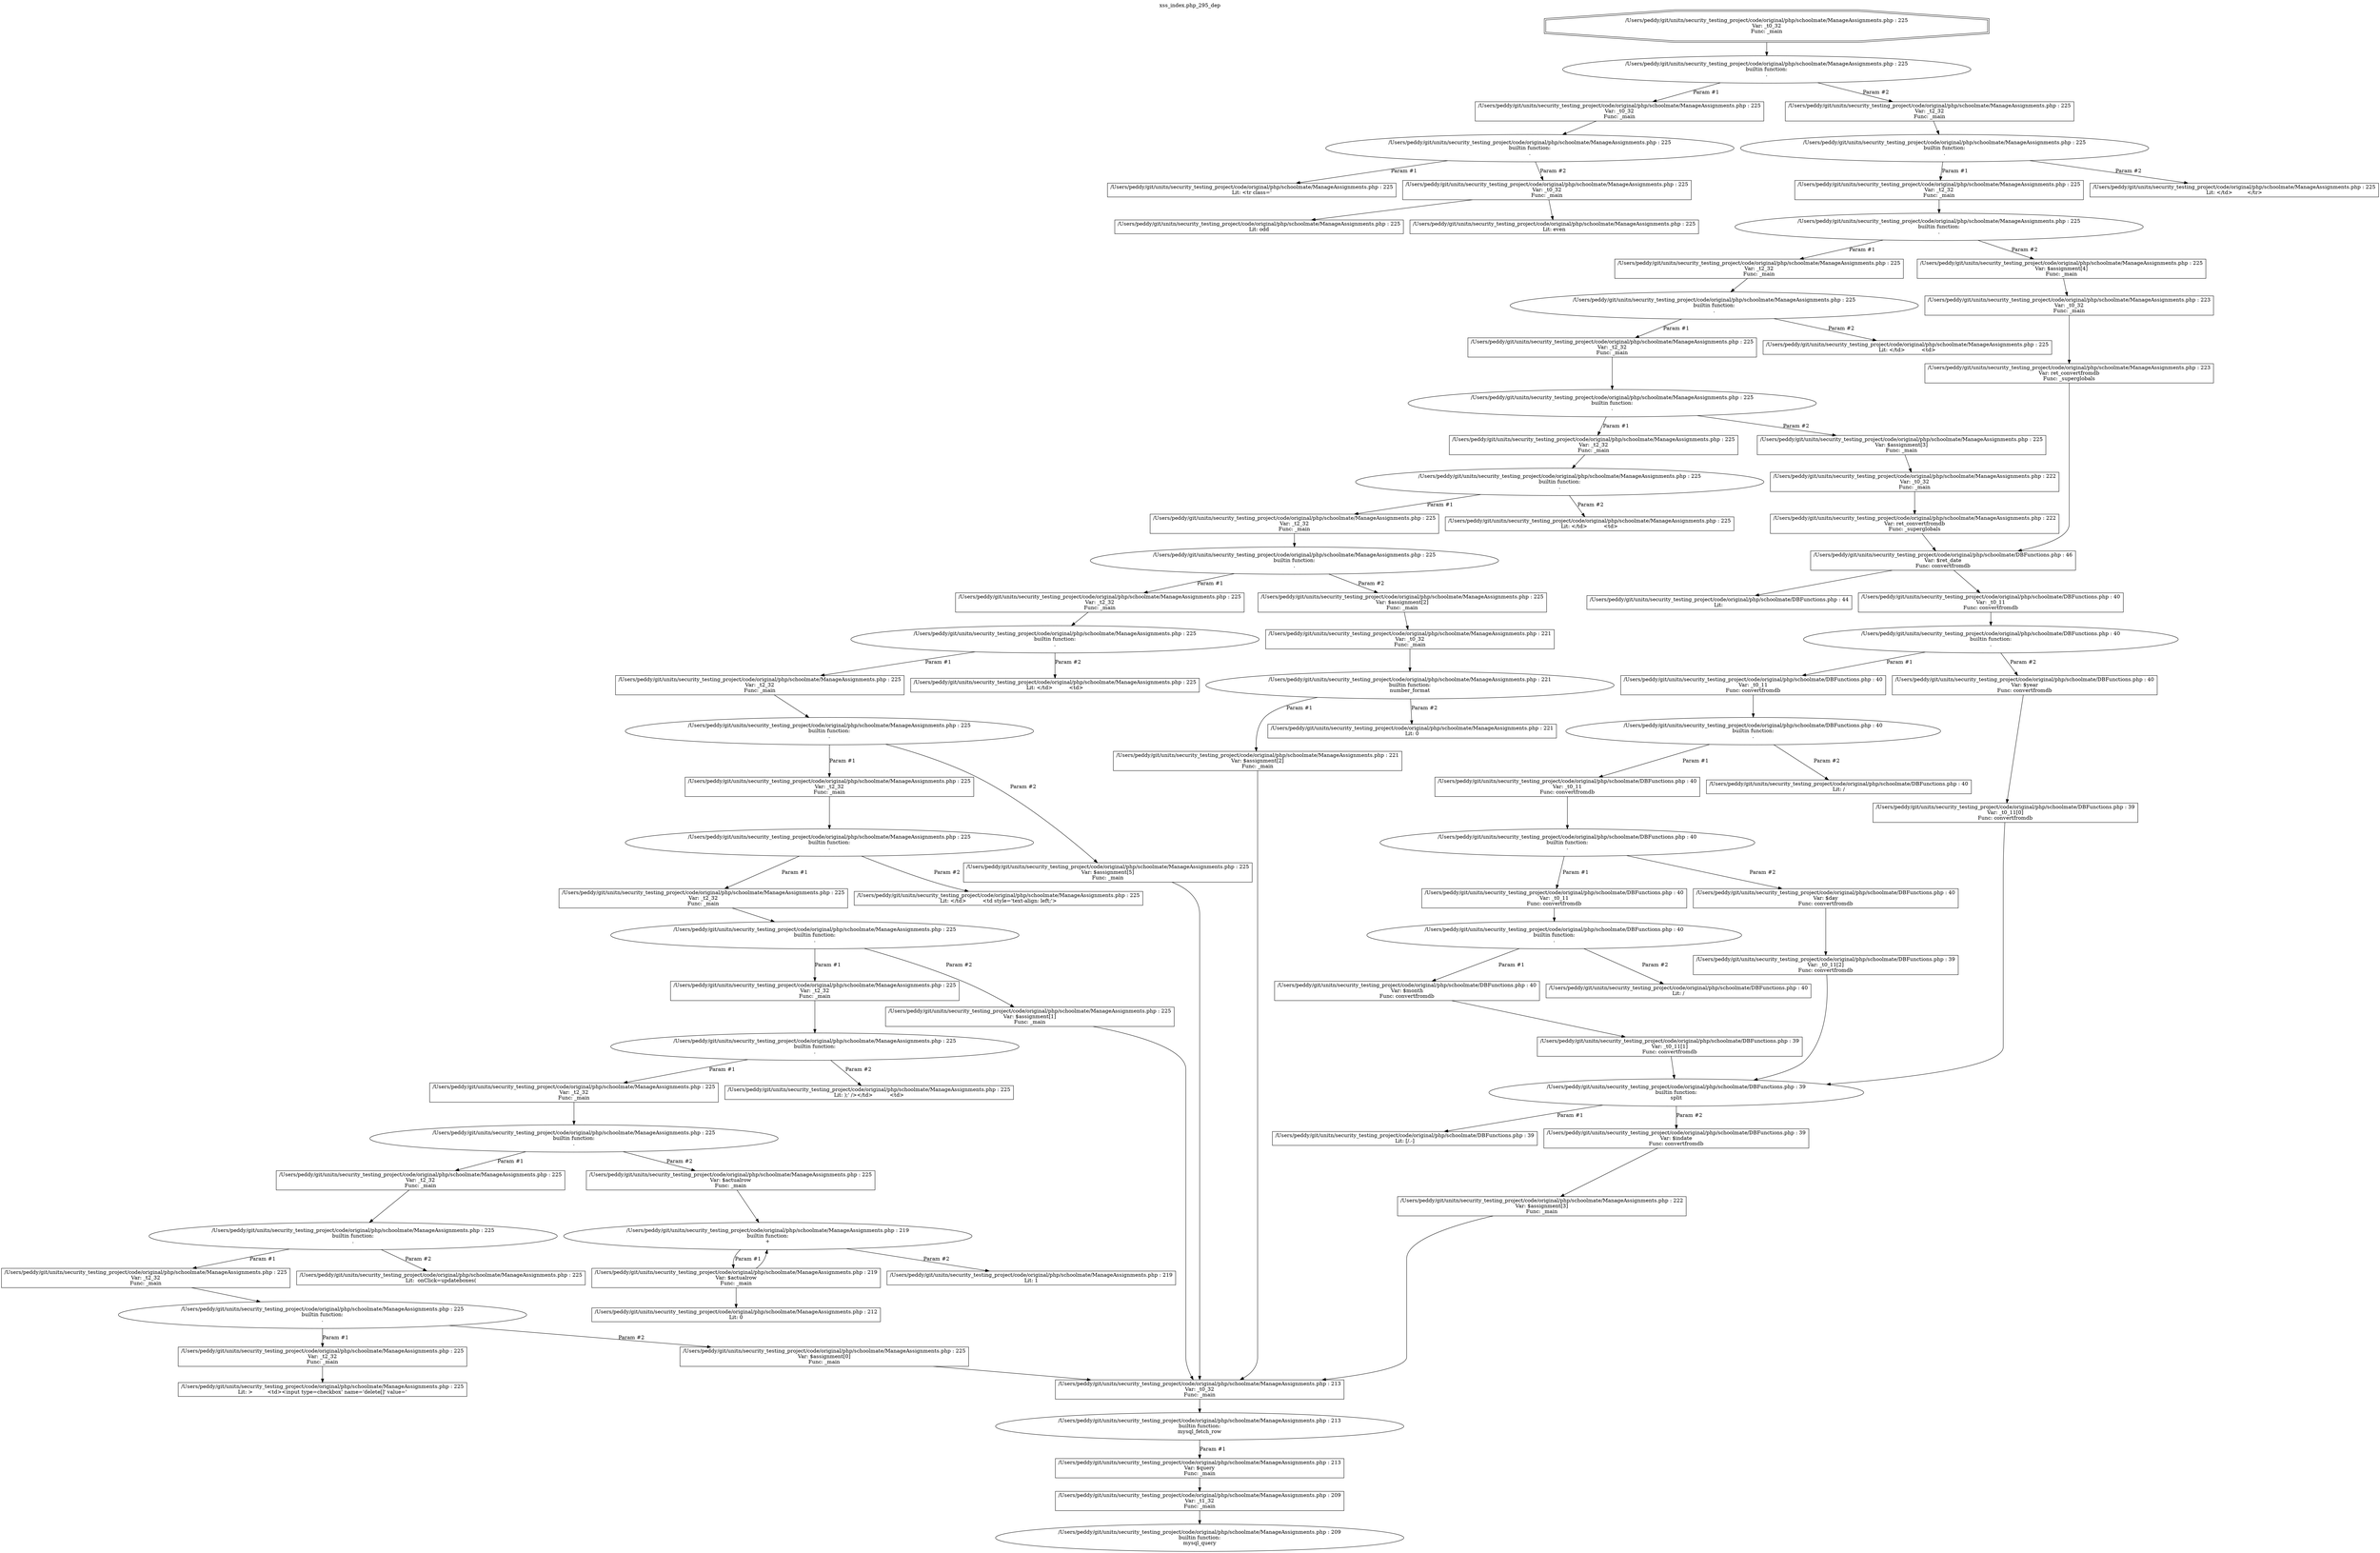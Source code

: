 digraph cfg {
  label="xss_index.php_295_dep";
  labelloc=t;
  n1 [shape=doubleoctagon, label="/Users/peddy/git/unitn/security_testing_project/code/original/php/schoolmate/ManageAssignments.php : 225\nVar: _t0_32\nFunc: _main\n"];
  n2 [shape=ellipse, label="/Users/peddy/git/unitn/security_testing_project/code/original/php/schoolmate/ManageAssignments.php : 225\nbuiltin function:\n.\n"];
  n3 [shape=box, label="/Users/peddy/git/unitn/security_testing_project/code/original/php/schoolmate/ManageAssignments.php : 225\nVar: _t0_32\nFunc: _main\n"];
  n4 [shape=ellipse, label="/Users/peddy/git/unitn/security_testing_project/code/original/php/schoolmate/ManageAssignments.php : 225\nbuiltin function:\n.\n"];
  n5 [shape=box, label="/Users/peddy/git/unitn/security_testing_project/code/original/php/schoolmate/ManageAssignments.php : 225\nLit: <tr class='\n"];
  n6 [shape=box, label="/Users/peddy/git/unitn/security_testing_project/code/original/php/schoolmate/ManageAssignments.php : 225\nVar: _t0_32\nFunc: _main\n"];
  n7 [shape=box, label="/Users/peddy/git/unitn/security_testing_project/code/original/php/schoolmate/ManageAssignments.php : 225\nLit: odd\n"];
  n8 [shape=box, label="/Users/peddy/git/unitn/security_testing_project/code/original/php/schoolmate/ManageAssignments.php : 225\nLit: even\n"];
  n9 [shape=box, label="/Users/peddy/git/unitn/security_testing_project/code/original/php/schoolmate/ManageAssignments.php : 225\nVar: _t2_32\nFunc: _main\n"];
  n10 [shape=ellipse, label="/Users/peddy/git/unitn/security_testing_project/code/original/php/schoolmate/ManageAssignments.php : 225\nbuiltin function:\n.\n"];
  n11 [shape=box, label="/Users/peddy/git/unitn/security_testing_project/code/original/php/schoolmate/ManageAssignments.php : 225\nVar: _t2_32\nFunc: _main\n"];
  n12 [shape=ellipse, label="/Users/peddy/git/unitn/security_testing_project/code/original/php/schoolmate/ManageAssignments.php : 225\nbuiltin function:\n.\n"];
  n13 [shape=box, label="/Users/peddy/git/unitn/security_testing_project/code/original/php/schoolmate/ManageAssignments.php : 225\nVar: _t2_32\nFunc: _main\n"];
  n14 [shape=ellipse, label="/Users/peddy/git/unitn/security_testing_project/code/original/php/schoolmate/ManageAssignments.php : 225\nbuiltin function:\n.\n"];
  n15 [shape=box, label="/Users/peddy/git/unitn/security_testing_project/code/original/php/schoolmate/ManageAssignments.php : 225\nVar: _t2_32\nFunc: _main\n"];
  n16 [shape=ellipse, label="/Users/peddy/git/unitn/security_testing_project/code/original/php/schoolmate/ManageAssignments.php : 225\nbuiltin function:\n.\n"];
  n17 [shape=box, label="/Users/peddy/git/unitn/security_testing_project/code/original/php/schoolmate/ManageAssignments.php : 225\nVar: _t2_32\nFunc: _main\n"];
  n18 [shape=ellipse, label="/Users/peddy/git/unitn/security_testing_project/code/original/php/schoolmate/ManageAssignments.php : 225\nbuiltin function:\n.\n"];
  n19 [shape=box, label="/Users/peddy/git/unitn/security_testing_project/code/original/php/schoolmate/ManageAssignments.php : 225\nVar: _t2_32\nFunc: _main\n"];
  n20 [shape=ellipse, label="/Users/peddy/git/unitn/security_testing_project/code/original/php/schoolmate/ManageAssignments.php : 225\nbuiltin function:\n.\n"];
  n21 [shape=box, label="/Users/peddy/git/unitn/security_testing_project/code/original/php/schoolmate/ManageAssignments.php : 225\nVar: _t2_32\nFunc: _main\n"];
  n22 [shape=ellipse, label="/Users/peddy/git/unitn/security_testing_project/code/original/php/schoolmate/ManageAssignments.php : 225\nbuiltin function:\n.\n"];
  n23 [shape=box, label="/Users/peddy/git/unitn/security_testing_project/code/original/php/schoolmate/ManageAssignments.php : 225\nVar: _t2_32\nFunc: _main\n"];
  n24 [shape=ellipse, label="/Users/peddy/git/unitn/security_testing_project/code/original/php/schoolmate/ManageAssignments.php : 225\nbuiltin function:\n.\n"];
  n25 [shape=box, label="/Users/peddy/git/unitn/security_testing_project/code/original/php/schoolmate/ManageAssignments.php : 225\nVar: _t2_32\nFunc: _main\n"];
  n26 [shape=ellipse, label="/Users/peddy/git/unitn/security_testing_project/code/original/php/schoolmate/ManageAssignments.php : 225\nbuiltin function:\n.\n"];
  n27 [shape=box, label="/Users/peddy/git/unitn/security_testing_project/code/original/php/schoolmate/ManageAssignments.php : 225\nVar: _t2_32\nFunc: _main\n"];
  n28 [shape=ellipse, label="/Users/peddy/git/unitn/security_testing_project/code/original/php/schoolmate/ManageAssignments.php : 225\nbuiltin function:\n.\n"];
  n29 [shape=box, label="/Users/peddy/git/unitn/security_testing_project/code/original/php/schoolmate/ManageAssignments.php : 225\nVar: _t2_32\nFunc: _main\n"];
  n30 [shape=ellipse, label="/Users/peddy/git/unitn/security_testing_project/code/original/php/schoolmate/ManageAssignments.php : 225\nbuiltin function:\n.\n"];
  n31 [shape=box, label="/Users/peddy/git/unitn/security_testing_project/code/original/php/schoolmate/ManageAssignments.php : 225\nVar: _t2_32\nFunc: _main\n"];
  n32 [shape=ellipse, label="/Users/peddy/git/unitn/security_testing_project/code/original/php/schoolmate/ManageAssignments.php : 225\nbuiltin function:\n.\n"];
  n33 [shape=box, label="/Users/peddy/git/unitn/security_testing_project/code/original/php/schoolmate/ManageAssignments.php : 225\nVar: _t2_32\nFunc: _main\n"];
  n34 [shape=ellipse, label="/Users/peddy/git/unitn/security_testing_project/code/original/php/schoolmate/ManageAssignments.php : 225\nbuiltin function:\n.\n"];
  n35 [shape=box, label="/Users/peddy/git/unitn/security_testing_project/code/original/php/schoolmate/ManageAssignments.php : 225\nVar: _t2_32\nFunc: _main\n"];
  n36 [shape=ellipse, label="/Users/peddy/git/unitn/security_testing_project/code/original/php/schoolmate/ManageAssignments.php : 225\nbuiltin function:\n.\n"];
  n37 [shape=box, label="/Users/peddy/git/unitn/security_testing_project/code/original/php/schoolmate/ManageAssignments.php : 225\nVar: _t2_32\nFunc: _main\n"];
  n38 [shape=box, label="/Users/peddy/git/unitn/security_testing_project/code/original/php/schoolmate/ManageAssignments.php : 225\nLit: >	  <td><input type=checkbox' name='delete[]' value='\n"];
  n39 [shape=box, label="/Users/peddy/git/unitn/security_testing_project/code/original/php/schoolmate/ManageAssignments.php : 225\nVar: $assignment[0]\nFunc: _main\n"];
  n40 [shape=box, label="/Users/peddy/git/unitn/security_testing_project/code/original/php/schoolmate/ManageAssignments.php : 213\nVar: _t0_32\nFunc: _main\n"];
  n41 [shape=ellipse, label="/Users/peddy/git/unitn/security_testing_project/code/original/php/schoolmate/ManageAssignments.php : 213\nbuiltin function:\nmysql_fetch_row\n"];
  n42 [shape=box, label="/Users/peddy/git/unitn/security_testing_project/code/original/php/schoolmate/ManageAssignments.php : 213\nVar: $query\nFunc: _main\n"];
  n43 [shape=box, label="/Users/peddy/git/unitn/security_testing_project/code/original/php/schoolmate/ManageAssignments.php : 209\nVar: _t1_32\nFunc: _main\n"];
  n44 [shape=ellipse, label="/Users/peddy/git/unitn/security_testing_project/code/original/php/schoolmate/ManageAssignments.php : 209\nbuiltin function:\nmysql_query\n"];
  n45 [shape=box, label="/Users/peddy/git/unitn/security_testing_project/code/original/php/schoolmate/ManageAssignments.php : 225\nLit:  onClick=updateboxes(\n"];
  n46 [shape=box, label="/Users/peddy/git/unitn/security_testing_project/code/original/php/schoolmate/ManageAssignments.php : 225\nVar: $actualrow\nFunc: _main\n"];
  n47 [shape=ellipse, label="/Users/peddy/git/unitn/security_testing_project/code/original/php/schoolmate/ManageAssignments.php : 219\nbuiltin function:\n+\n"];
  n48 [shape=box, label="/Users/peddy/git/unitn/security_testing_project/code/original/php/schoolmate/ManageAssignments.php : 219\nVar: $actualrow\nFunc: _main\n"];
  n49 [shape=box, label="/Users/peddy/git/unitn/security_testing_project/code/original/php/schoolmate/ManageAssignments.php : 212\nLit: 0\n"];
  n50 [shape=box, label="/Users/peddy/git/unitn/security_testing_project/code/original/php/schoolmate/ManageAssignments.php : 219\nLit: 1\n"];
  n51 [shape=box, label="/Users/peddy/git/unitn/security_testing_project/code/original/php/schoolmate/ManageAssignments.php : 225\nLit: );' /></td>	  <td>\n"];
  n52 [shape=box, label="/Users/peddy/git/unitn/security_testing_project/code/original/php/schoolmate/ManageAssignments.php : 225\nVar: $assignment[1]\nFunc: _main\n"];
  n53 [shape=box, label="/Users/peddy/git/unitn/security_testing_project/code/original/php/schoolmate/ManageAssignments.php : 225\nLit: </td>	  <td style='text-align: left;'>\n"];
  n54 [shape=box, label="/Users/peddy/git/unitn/security_testing_project/code/original/php/schoolmate/ManageAssignments.php : 225\nVar: $assignment[5]\nFunc: _main\n"];
  n55 [shape=box, label="/Users/peddy/git/unitn/security_testing_project/code/original/php/schoolmate/ManageAssignments.php : 225\nLit: </td>	  <td>\n"];
  n56 [shape=box, label="/Users/peddy/git/unitn/security_testing_project/code/original/php/schoolmate/ManageAssignments.php : 225\nVar: $assignment[2]\nFunc: _main\n"];
  n57 [shape=box, label="/Users/peddy/git/unitn/security_testing_project/code/original/php/schoolmate/ManageAssignments.php : 221\nVar: _t0_32\nFunc: _main\n"];
  n58 [shape=ellipse, label="/Users/peddy/git/unitn/security_testing_project/code/original/php/schoolmate/ManageAssignments.php : 221\nbuiltin function:\nnumber_format\n"];
  n59 [shape=box, label="/Users/peddy/git/unitn/security_testing_project/code/original/php/schoolmate/ManageAssignments.php : 221\nVar: $assignment[2]\nFunc: _main\n"];
  n60 [shape=box, label="/Users/peddy/git/unitn/security_testing_project/code/original/php/schoolmate/ManageAssignments.php : 221\nLit: 0\n"];
  n61 [shape=box, label="/Users/peddy/git/unitn/security_testing_project/code/original/php/schoolmate/ManageAssignments.php : 225\nLit: </td>	  <td>\n"];
  n62 [shape=box, label="/Users/peddy/git/unitn/security_testing_project/code/original/php/schoolmate/ManageAssignments.php : 225\nVar: $assignment[3]\nFunc: _main\n"];
  n63 [shape=box, label="/Users/peddy/git/unitn/security_testing_project/code/original/php/schoolmate/ManageAssignments.php : 222\nVar: _t0_32\nFunc: _main\n"];
  n64 [shape=box, label="/Users/peddy/git/unitn/security_testing_project/code/original/php/schoolmate/ManageAssignments.php : 222\nVar: ret_convertfromdb\nFunc: _superglobals\n"];
  n65 [shape=box, label="/Users/peddy/git/unitn/security_testing_project/code/original/php/schoolmate/DBFunctions.php : 46\nVar: $ret_date\nFunc: convertfromdb\n"];
  n66 [shape=box, label="/Users/peddy/git/unitn/security_testing_project/code/original/php/schoolmate/DBFunctions.php : 44\nLit: \n"];
  n67 [shape=box, label="/Users/peddy/git/unitn/security_testing_project/code/original/php/schoolmate/DBFunctions.php : 40\nVar: _t0_11\nFunc: convertfromdb\n"];
  n68 [shape=ellipse, label="/Users/peddy/git/unitn/security_testing_project/code/original/php/schoolmate/DBFunctions.php : 40\nbuiltin function:\n.\n"];
  n69 [shape=box, label="/Users/peddy/git/unitn/security_testing_project/code/original/php/schoolmate/DBFunctions.php : 40\nVar: _t0_11\nFunc: convertfromdb\n"];
  n70 [shape=ellipse, label="/Users/peddy/git/unitn/security_testing_project/code/original/php/schoolmate/DBFunctions.php : 40\nbuiltin function:\n.\n"];
  n71 [shape=box, label="/Users/peddy/git/unitn/security_testing_project/code/original/php/schoolmate/DBFunctions.php : 40\nVar: _t0_11\nFunc: convertfromdb\n"];
  n72 [shape=ellipse, label="/Users/peddy/git/unitn/security_testing_project/code/original/php/schoolmate/DBFunctions.php : 40\nbuiltin function:\n.\n"];
  n73 [shape=box, label="/Users/peddy/git/unitn/security_testing_project/code/original/php/schoolmate/DBFunctions.php : 40\nVar: _t0_11\nFunc: convertfromdb\n"];
  n74 [shape=ellipse, label="/Users/peddy/git/unitn/security_testing_project/code/original/php/schoolmate/DBFunctions.php : 40\nbuiltin function:\n.\n"];
  n75 [shape=box, label="/Users/peddy/git/unitn/security_testing_project/code/original/php/schoolmate/DBFunctions.php : 40\nVar: $month\nFunc: convertfromdb\n"];
  n76 [shape=box, label="/Users/peddy/git/unitn/security_testing_project/code/original/php/schoolmate/DBFunctions.php : 39\nVar: _t0_11[1]\nFunc: convertfromdb\n"];
  n77 [shape=ellipse, label="/Users/peddy/git/unitn/security_testing_project/code/original/php/schoolmate/DBFunctions.php : 39\nbuiltin function:\nsplit\n"];
  n78 [shape=box, label="/Users/peddy/git/unitn/security_testing_project/code/original/php/schoolmate/DBFunctions.php : 39\nLit: [/.-]\n"];
  n79 [shape=box, label="/Users/peddy/git/unitn/security_testing_project/code/original/php/schoolmate/DBFunctions.php : 39\nVar: $indate\nFunc: convertfromdb\n"];
  n80 [shape=box, label="/Users/peddy/git/unitn/security_testing_project/code/original/php/schoolmate/ManageAssignments.php : 222\nVar: $assignment[3]\nFunc: _main\n"];
  n81 [shape=box, label="/Users/peddy/git/unitn/security_testing_project/code/original/php/schoolmate/DBFunctions.php : 40\nLit: /\n"];
  n82 [shape=box, label="/Users/peddy/git/unitn/security_testing_project/code/original/php/schoolmate/DBFunctions.php : 40\nVar: $day\nFunc: convertfromdb\n"];
  n83 [shape=box, label="/Users/peddy/git/unitn/security_testing_project/code/original/php/schoolmate/DBFunctions.php : 39\nVar: _t0_11[2]\nFunc: convertfromdb\n"];
  n84 [shape=box, label="/Users/peddy/git/unitn/security_testing_project/code/original/php/schoolmate/DBFunctions.php : 40\nLit: /\n"];
  n85 [shape=box, label="/Users/peddy/git/unitn/security_testing_project/code/original/php/schoolmate/DBFunctions.php : 40\nVar: $year\nFunc: convertfromdb\n"];
  n86 [shape=box, label="/Users/peddy/git/unitn/security_testing_project/code/original/php/schoolmate/DBFunctions.php : 39\nVar: _t0_11[0]\nFunc: convertfromdb\n"];
  n87 [shape=box, label="/Users/peddy/git/unitn/security_testing_project/code/original/php/schoolmate/ManageAssignments.php : 225\nLit: </td>	  <td>\n"];
  n88 [shape=box, label="/Users/peddy/git/unitn/security_testing_project/code/original/php/schoolmate/ManageAssignments.php : 225\nVar: $assignment[4]\nFunc: _main\n"];
  n89 [shape=box, label="/Users/peddy/git/unitn/security_testing_project/code/original/php/schoolmate/ManageAssignments.php : 223\nVar: _t0_32\nFunc: _main\n"];
  n90 [shape=box, label="/Users/peddy/git/unitn/security_testing_project/code/original/php/schoolmate/ManageAssignments.php : 223\nVar: ret_convertfromdb\nFunc: _superglobals\n"];
  n91 [shape=box, label="/Users/peddy/git/unitn/security_testing_project/code/original/php/schoolmate/ManageAssignments.php : 225\nLit: </td>	 </tr>\n"];
  n1 -> n2;
  n3 -> n4;
  n4 -> n5[label="Param #1"];
  n4 -> n6[label="Param #2"];
  n6 -> n7;
  n6 -> n8;
  n2 -> n3[label="Param #1"];
  n2 -> n9[label="Param #2"];
  n9 -> n10;
  n11 -> n12;
  n13 -> n14;
  n15 -> n16;
  n17 -> n18;
  n19 -> n20;
  n21 -> n22;
  n23 -> n24;
  n25 -> n26;
  n27 -> n28;
  n29 -> n30;
  n31 -> n32;
  n33 -> n34;
  n35 -> n36;
  n37 -> n38;
  n36 -> n37[label="Param #1"];
  n36 -> n39[label="Param #2"];
  n40 -> n41;
  n43 -> n44;
  n42 -> n43;
  n41 -> n42[label="Param #1"];
  n39 -> n40;
  n34 -> n35[label="Param #1"];
  n34 -> n45[label="Param #2"];
  n32 -> n33[label="Param #1"];
  n32 -> n46[label="Param #2"];
  n46 -> n47;
  n48 -> n47;
  n48 -> n49;
  n47 -> n48[label="Param #1"];
  n47 -> n50[label="Param #2"];
  n30 -> n31[label="Param #1"];
  n30 -> n51[label="Param #2"];
  n28 -> n29[label="Param #1"];
  n28 -> n52[label="Param #2"];
  n52 -> n40;
  n26 -> n27[label="Param #1"];
  n26 -> n53[label="Param #2"];
  n24 -> n25[label="Param #1"];
  n24 -> n54[label="Param #2"];
  n54 -> n40;
  n22 -> n23[label="Param #1"];
  n22 -> n55[label="Param #2"];
  n20 -> n21[label="Param #1"];
  n20 -> n56[label="Param #2"];
  n57 -> n58;
  n59 -> n40;
  n58 -> n59[label="Param #1"];
  n58 -> n60[label="Param #2"];
  n56 -> n57;
  n18 -> n19[label="Param #1"];
  n18 -> n61[label="Param #2"];
  n16 -> n17[label="Param #1"];
  n16 -> n62[label="Param #2"];
  n65 -> n66;
  n65 -> n67;
  n67 -> n68;
  n69 -> n70;
  n71 -> n72;
  n73 -> n74;
  n76 -> n77;
  n77 -> n78[label="Param #1"];
  n77 -> n79[label="Param #2"];
  n80 -> n40;
  n79 -> n80;
  n75 -> n76;
  n74 -> n75[label="Param #1"];
  n74 -> n81[label="Param #2"];
  n72 -> n73[label="Param #1"];
  n72 -> n82[label="Param #2"];
  n83 -> n77;
  n82 -> n83;
  n70 -> n71[label="Param #1"];
  n70 -> n84[label="Param #2"];
  n68 -> n69[label="Param #1"];
  n68 -> n85[label="Param #2"];
  n86 -> n77;
  n85 -> n86;
  n64 -> n65;
  n63 -> n64;
  n62 -> n63;
  n14 -> n15[label="Param #1"];
  n14 -> n87[label="Param #2"];
  n12 -> n13[label="Param #1"];
  n12 -> n88[label="Param #2"];
  n90 -> n65;
  n89 -> n90;
  n88 -> n89;
  n10 -> n11[label="Param #1"];
  n10 -> n91[label="Param #2"];
}
